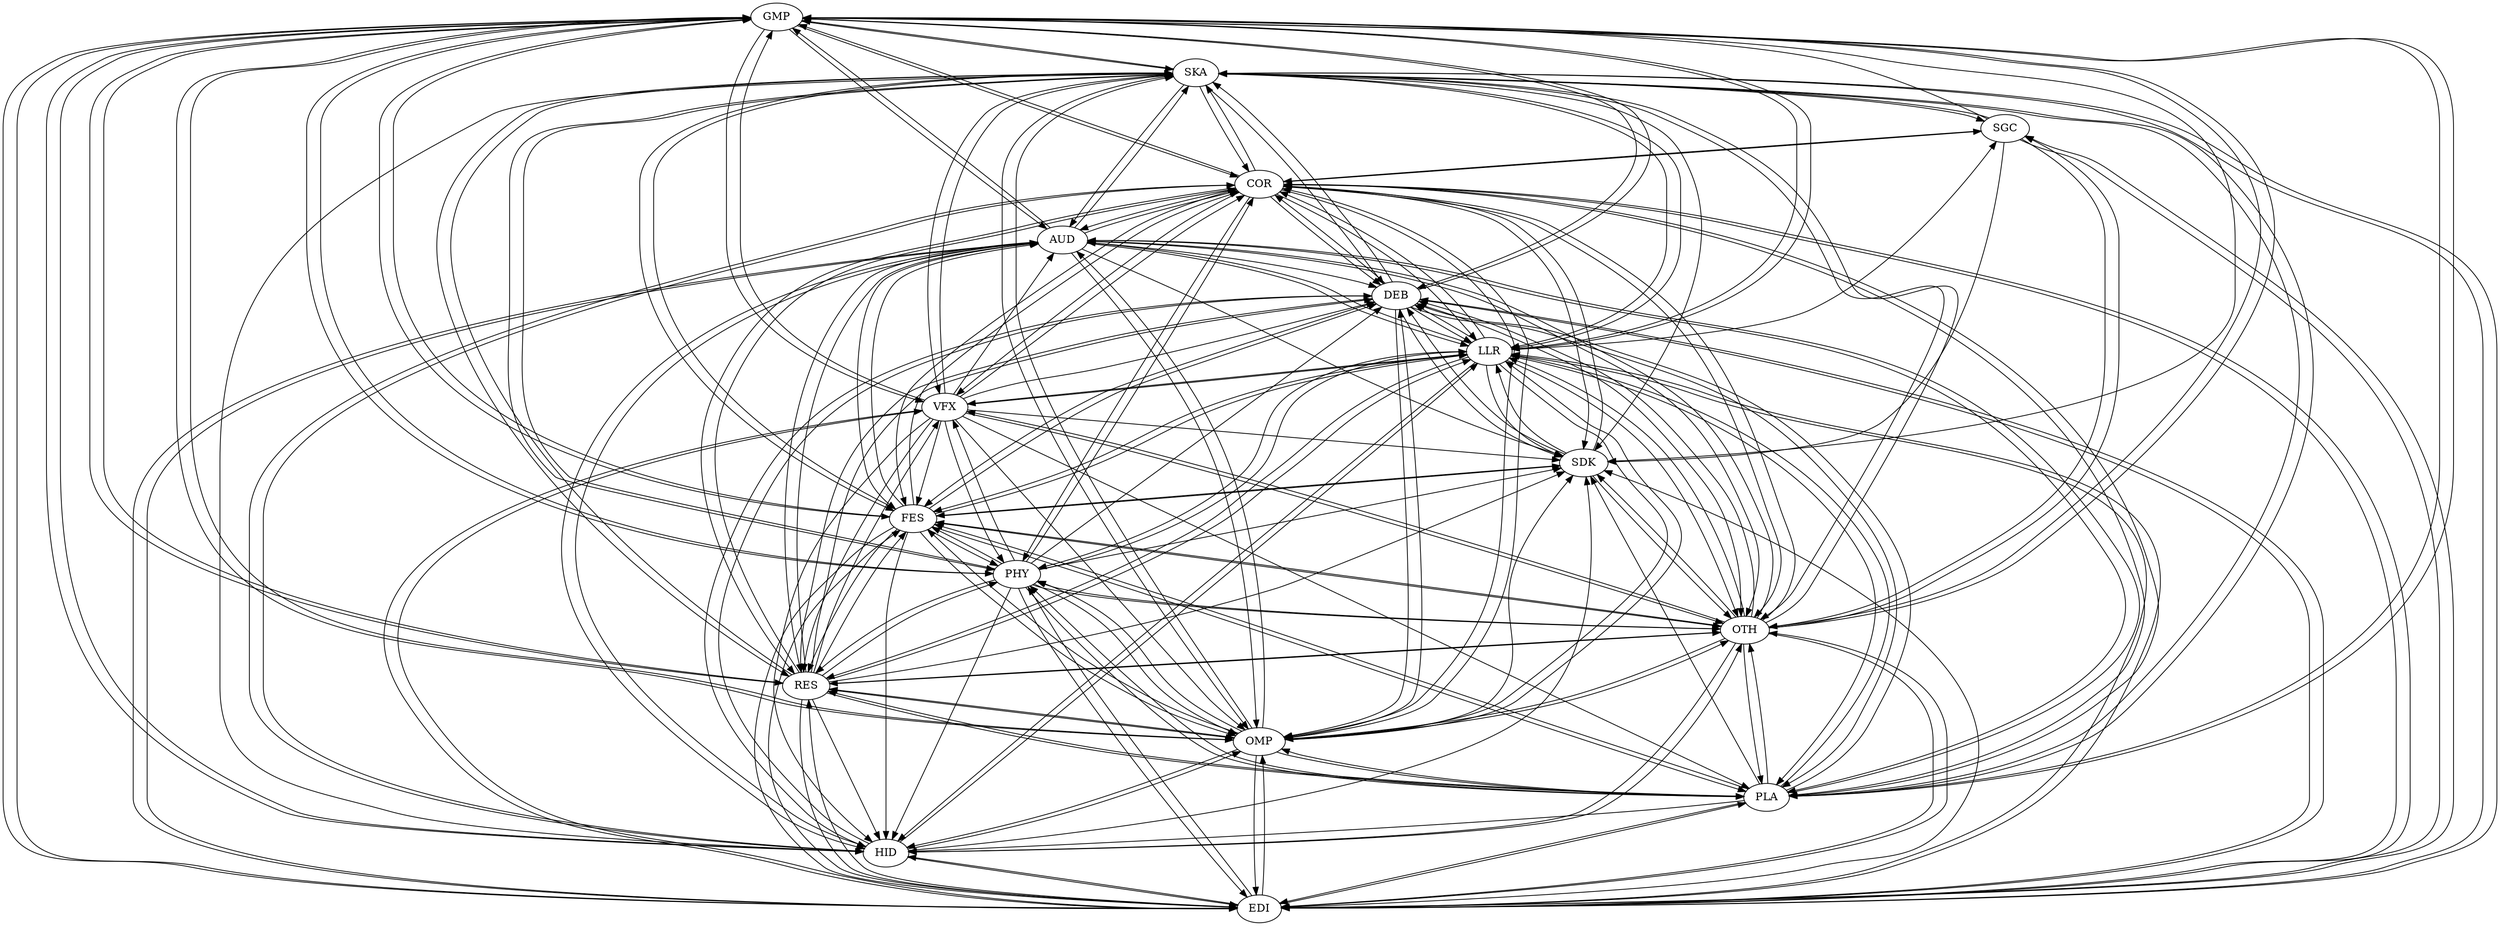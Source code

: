 digraph "source tree" {"GMP"->"SKA""GMP"->"EDI""GMP"->"HID""GMP"->"PLA""GMP"->"FES""GMP"->"OMP""GMP"->"RES""GMP"->"OTH""GMP"->"PHY""GMP"->"SDK""GMP"->"LLR""GMP"->"VFX""GMP"->"DEB""GMP"->"COR""GMP"->"AUD""RES"->"EDI""RES"->"SKA""RES"->"HID""RES"->"GMP""RES"->"PLA""RES"->"FES""RES"->"OTH""RES"->"OMP""RES"->"PHY""RES"->"SDK""RES"->"LLR""RES"->"VFX""RES"->"DEB""RES"->"COR""RES"->"AUD""LLR"->"SKA""LLR"->"EDI""LLR"->"HID""LLR"->"GMP""LLR"->"PLA""LLR"->"FES""LLR"->"OMP""LLR"->"OTH""LLR"->"RES""LLR"->"PHY""LLR"->"SDK""LLR"->"VFX""LLR"->"DEB""LLR"->"COR""LLR"->"AUD""LLR"->"SGC""SGC"->"COR""SGC"->"SDK""SGC"->"EDI""SGC"->"GMP""SGC"->"OTH""SGC"->"SKA""FES"->"SKA""FES"->"EDI""FES"->"HID""FES"->"GMP""FES"->"PLA""FES"->"OMP""FES"->"OTH""FES"->"RES""FES"->"PHY""FES"->"SDK""FES"->"LLR""FES"->"DEB""FES"->"COR""FES"->"AUD""OMP"->"EDI""OMP"->"SKA""OMP"->"GMP""OMP"->"HID""OMP"->"PLA""OMP"->"FES""OMP"->"RES""OMP"->"OTH""OMP"->"PHY""OMP"->"SDK""OMP"->"LLR""OMP"->"DEB""OMP"->"COR""OMP"->"AUD""COR"->"SKA""COR"->"EDI""COR"->"HID""COR"->"GMP""COR"->"PLA""COR"->"FES""COR"->"RES""COR"->"OTH""COR"->"OMP""COR"->"PHY""COR"->"SDK""COR"->"LLR""COR"->"VFX""COR"->"DEB""COR"->"AUD""COR"->"SGC""SDK"->"DEB""SDK"->"LLR""SDK"->"OTH""SDK"->"FES""SDK"->"COR""PHY"->"SKA""PHY"->"EDI""PHY"->"HID""PHY"->"GMP""PHY"->"PLA""PHY"->"FES""PHY"->"OMP""PHY"->"OTH""PHY"->"RES""PHY"->"SDK""PHY"->"LLR""PHY"->"VFX""PHY"->"DEB""PHY"->"COR""EDI"->"SKA""EDI"->"HID""EDI"->"GMP""EDI"->"PLA""EDI"->"FES""EDI"->"OMP""EDI"->"RES""EDI"->"OTH""EDI"->"PHY""EDI"->"SDK""EDI"->"LLR""EDI"->"VFX""EDI"->"DEB""EDI"->"COR""EDI"->"AUD""EDI"->"SGC""HID"->"DEB""HID"->"LLR""HID"->"OMP""HID"->"EDI""HID"->"AUD""HID"->"SDK""HID"->"GMP""HID"->"OTH""HID"->"COR""AUD"->"SKA""AUD"->"EDI""AUD"->"HID""AUD"->"GMP""AUD"->"PLA""AUD"->"FES""AUD"->"OMP""AUD"->"RES""AUD"->"OTH""AUD"->"SDK""AUD"->"LLR""AUD"->"DEB""AUD"->"COR""SKA"->"EDI""SKA"->"GMP""SKA"->"HID""SKA"->"PLA""SKA"->"FES""SKA"->"RES""SKA"->"OMP""SKA"->"OTH""SKA"->"PHY""SKA"->"SDK""SKA"->"LLR""SKA"->"VFX""SKA"->"DEB""SKA"->"COR""SKA"->"AUD""SKA"->"SGC""PLA"->"SKA""PLA"->"EDI""PLA"->"HID""PLA"->"GMP""PLA"->"FES""PLA"->"OMP""PLA"->"RES""PLA"->"OTH""PLA"->"PHY""PLA"->"SDK""PLA"->"LLR""PLA"->"DEB""PLA"->"COR""PLA"->"AUD""OTH"->"EDI""OTH"->"SKA""OTH"->"HID""OTH"->"GMP""OTH"->"PLA""OTH"->"FES""OTH"->"OMP""OTH"->"RES""OTH"->"PHY""OTH"->"SDK""OTH"->"LLR""OTH"->"VFX""OTH"->"DEB""OTH"->"COR""OTH"->"AUD""OTH"->"SGC""VFX"->"SKA""VFX"->"EDI""VFX"->"HID""VFX"->"GMP""VFX"->"PLA""VFX"->"FES""VFX"->"RES""VFX"->"OTH""VFX"->"OMP""VFX"->"PHY""VFX"->"SDK""VFX"->"LLR""VFX"->"DEB""VFX"->"COR""VFX"->"AUD""DEB"->"SKA""DEB"->"EDI""DEB"->"HID""DEB"->"GMP""DEB"->"PLA""DEB"->"FES""DEB"->"OMP""DEB"->"OTH""DEB"->"RES""DEB"->"SDK""DEB"->"LLR""DEB"->"COR"}